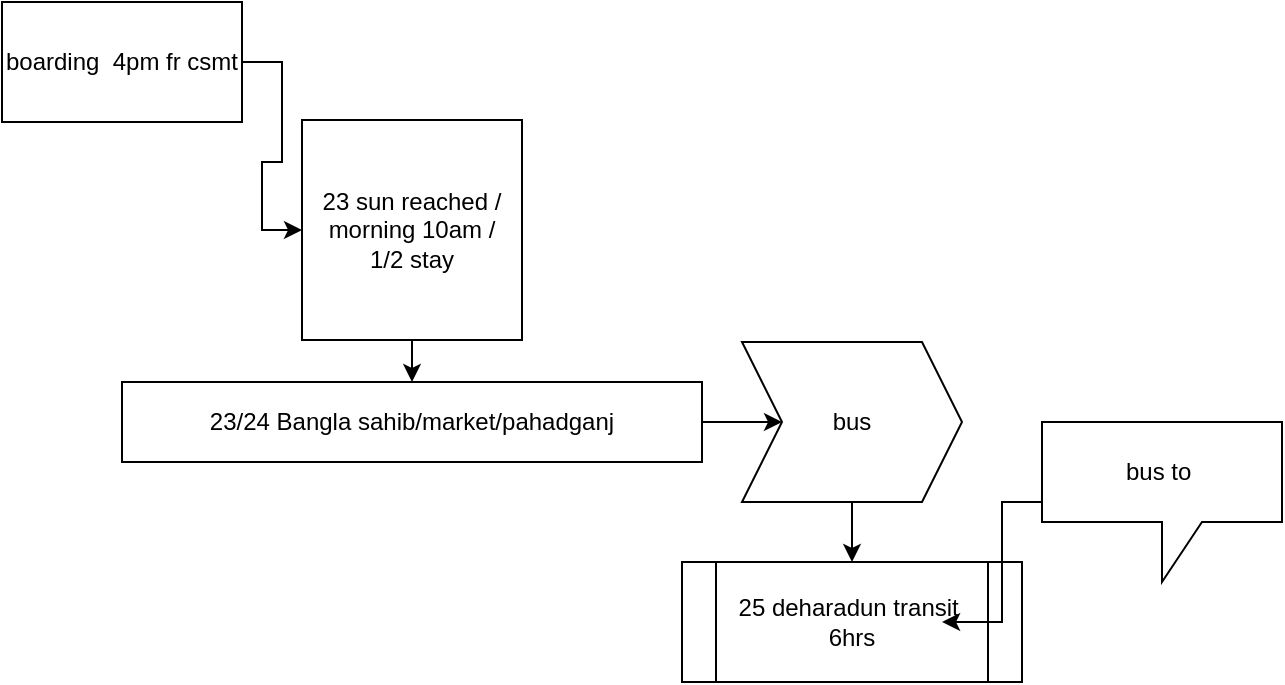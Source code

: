 <mxfile version="24.4.4" type="github">
  <diagram name="Page-1" id="CuzAm4SWe1AQlF8FSPvw">
    <mxGraphModel dx="1050" dy="557" grid="1" gridSize="10" guides="1" tooltips="1" connect="1" arrows="1" fold="1" page="1" pageScale="1" pageWidth="850" pageHeight="1100" math="0" shadow="0">
      <root>
        <mxCell id="0" />
        <mxCell id="1" parent="0" />
        <mxCell id="RIR6lv689KrPDFzO5E02-2" style="edgeStyle=orthogonalEdgeStyle;rounded=0;orthogonalLoop=1;jettySize=auto;html=1;" edge="1" parent="1" source="RIR6lv689KrPDFzO5E02-1" target="RIR6lv689KrPDFzO5E02-3">
          <mxGeometry relative="1" as="geometry">
            <mxPoint x="220" y="140" as="targetPoint" />
          </mxGeometry>
        </mxCell>
        <mxCell id="RIR6lv689KrPDFzO5E02-1" value="boarding&amp;nbsp; 4pm fr csmt" style="whiteSpace=wrap;html=1;" vertex="1" parent="1">
          <mxGeometry x="60" y="40" width="120" height="60" as="geometry" />
        </mxCell>
        <mxCell id="RIR6lv689KrPDFzO5E02-4" style="edgeStyle=orthogonalEdgeStyle;rounded=0;orthogonalLoop=1;jettySize=auto;html=1;" edge="1" parent="1" source="RIR6lv689KrPDFzO5E02-3" target="RIR6lv689KrPDFzO5E02-5">
          <mxGeometry relative="1" as="geometry">
            <mxPoint x="265" y="290" as="targetPoint" />
          </mxGeometry>
        </mxCell>
        <mxCell id="RIR6lv689KrPDFzO5E02-3" value="23 sun reached /&lt;div&gt;morning 10am /&lt;/div&gt;&lt;div&gt;1/2 stay&lt;/div&gt;" style="whiteSpace=wrap;html=1;aspect=fixed;" vertex="1" parent="1">
          <mxGeometry x="210" y="99" width="110" height="110" as="geometry" />
        </mxCell>
        <mxCell id="RIR6lv689KrPDFzO5E02-11" style="edgeStyle=orthogonalEdgeStyle;rounded=0;orthogonalLoop=1;jettySize=auto;html=1;entryX=0;entryY=0.5;entryDx=0;entryDy=0;" edge="1" parent="1" source="RIR6lv689KrPDFzO5E02-5" target="RIR6lv689KrPDFzO5E02-9">
          <mxGeometry relative="1" as="geometry" />
        </mxCell>
        <mxCell id="RIR6lv689KrPDFzO5E02-5" value="23/24 Bangla sahib/market/pahadganj" style="rounded=0;whiteSpace=wrap;html=1;" vertex="1" parent="1">
          <mxGeometry x="120" y="230" width="290" height="40" as="geometry" />
        </mxCell>
        <mxCell id="RIR6lv689KrPDFzO5E02-6" style="edgeStyle=orthogonalEdgeStyle;rounded=0;orthogonalLoop=1;jettySize=auto;html=1;exitX=0.5;exitY=1;exitDx=0;exitDy=0;" edge="1" parent="1" source="RIR6lv689KrPDFzO5E02-3" target="RIR6lv689KrPDFzO5E02-3">
          <mxGeometry relative="1" as="geometry" />
        </mxCell>
        <mxCell id="RIR6lv689KrPDFzO5E02-12" style="edgeStyle=orthogonalEdgeStyle;rounded=0;orthogonalLoop=1;jettySize=auto;html=1;" edge="1" parent="1" source="RIR6lv689KrPDFzO5E02-9" target="RIR6lv689KrPDFzO5E02-13">
          <mxGeometry relative="1" as="geometry">
            <mxPoint x="460" y="350" as="targetPoint" />
          </mxGeometry>
        </mxCell>
        <mxCell id="RIR6lv689KrPDFzO5E02-9" value="bus" style="shape=step;perimeter=stepPerimeter;whiteSpace=wrap;html=1;fixedSize=1;" vertex="1" parent="1">
          <mxGeometry x="430" y="210" width="110" height="80" as="geometry" />
        </mxCell>
        <mxCell id="RIR6lv689KrPDFzO5E02-13" value="25 deharadun transit&amp;nbsp;&lt;div&gt;6hrs&lt;/div&gt;" style="shape=process;whiteSpace=wrap;html=1;backgroundOutline=1;" vertex="1" parent="1">
          <mxGeometry x="400" y="320" width="170" height="60" as="geometry" />
        </mxCell>
        <mxCell id="RIR6lv689KrPDFzO5E02-14" value="bus to&amp;nbsp;" style="shape=callout;whiteSpace=wrap;html=1;perimeter=calloutPerimeter;" vertex="1" parent="1">
          <mxGeometry x="580" y="250" width="120" height="80" as="geometry" />
        </mxCell>
        <mxCell id="RIR6lv689KrPDFzO5E02-16" style="edgeStyle=orthogonalEdgeStyle;rounded=0;orthogonalLoop=1;jettySize=auto;html=1;entryX=0.765;entryY=0.5;entryDx=0;entryDy=0;entryPerimeter=0;" edge="1" parent="1" source="RIR6lv689KrPDFzO5E02-14" target="RIR6lv689KrPDFzO5E02-13">
          <mxGeometry relative="1" as="geometry" />
        </mxCell>
      </root>
    </mxGraphModel>
  </diagram>
</mxfile>
